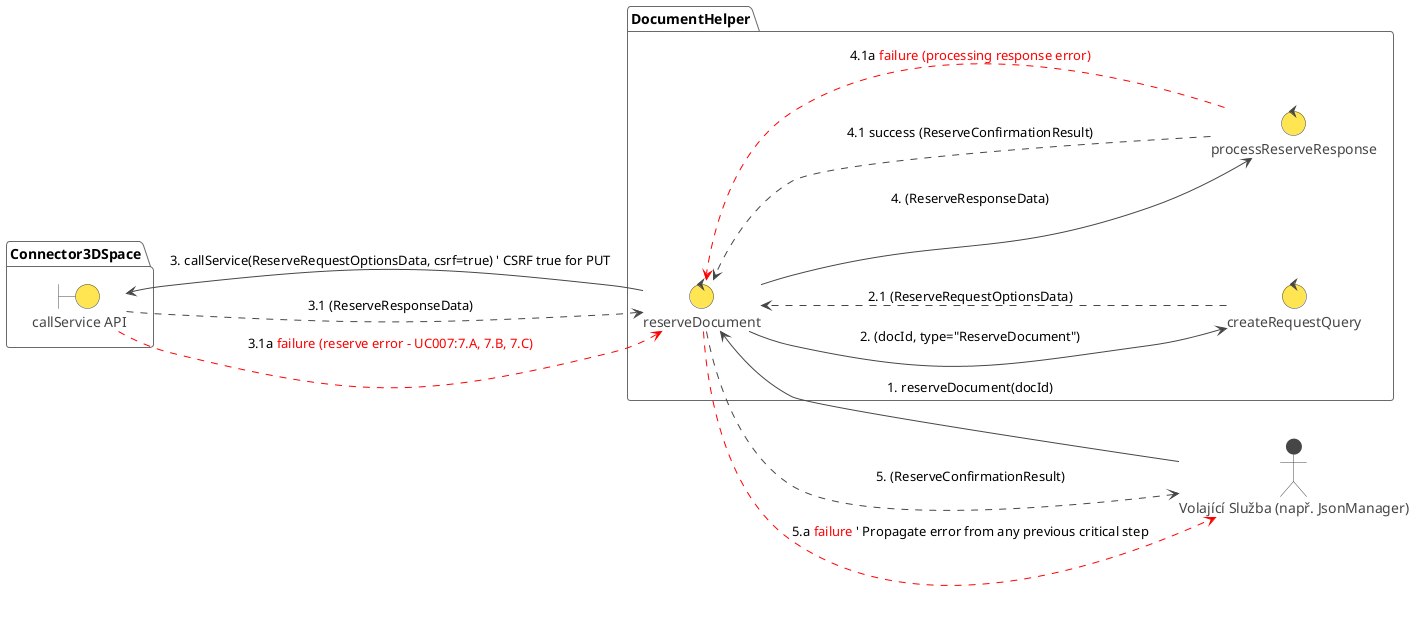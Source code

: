 @startuml RD-007_Reserve_Document
!theme vibrant
left to right direction

actor "Volající Služba (např. JsonManager)" as CallingService

package "DocumentHelper" as DocumentHelperModule {
    control "reserveDocument" as reserveDocumentCtrl
    control "createRequestQuery" as createRequestQueryCtrl 
    control "processReserveResponse" as processReserveResponseCtrl
}

package "Connector3DSpace" {
    boundary "callService API" as ConnectorApi
}

' Entities are commented out as per previous preference
' entity "DocId (param)" as DocIdParam
' entity "ReserveRequestOptions (data)" as ReserveRequestOptionsData
' entity "ReserveResponse (data)" as ReserveResponseData
' entity "ReserveConfirmation (result)" as ReserveConfirmationResult

' UC-007 Krok 1: Volající služba volá API
CallingService -> reserveDocumentCtrl : 1. reserveDocument(docId)

' UC-007 Krok 2: Sestavení požadavku na rezervaci dokumentu
reserveDocumentCtrl -> createRequestQueryCtrl : 2. (docId, type="ReserveDocument")
createRequestQueryCtrl ..> reserveDocumentCtrl : 2.1 (ReserveRequestOptionsData)

' UC-007 Krok 3: Odeslání požadavku na rezervaci dokumentu a získání odpovědi
reserveDocumentCtrl -> ConnectorApi : 3. callService(ReserveRequestOptionsData, csrf=true) ' CSRF true for PUT
ConnectorApi ..> reserveDocumentCtrl : 3.1 (ReserveResponseData)
ConnectorApi .[#red].> reserveDocumentCtrl : 3.1a <color:red>failure (reserve error - UC007:7.A, 7.B, 7.C)</color>

' UC-007 Krok 4: Zpracování ReserveResponse
reserveDocumentCtrl -> processReserveResponseCtrl : 4. (ReserveResponseData)
processReserveResponseCtrl ..> reserveDocumentCtrl : 4.1 success (ReserveConfirmationResult)
processReserveResponseCtrl .[#red].> reserveDocumentCtrl : 4.1a <color:red>failure (processing response error)</color>

' UC-007 Krok 5: Vrácení odpovědi
reserveDocumentCtrl ..> CallingService : 5. (ReserveConfirmationResult)
reserveDocumentCtrl .[#red].> CallingService : 5.a <color:red>failure</color> ' Propagate error from any previous critical step

@enduml